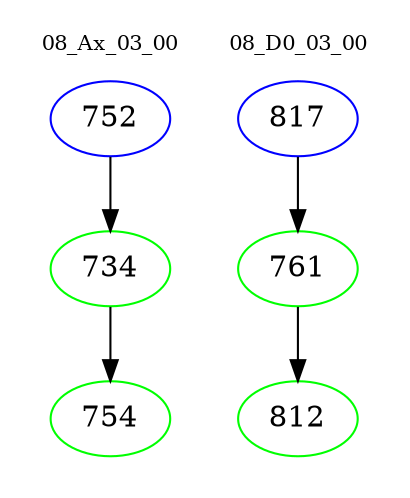 digraph{
subgraph cluster_0 {
color = white
label = "08_Ax_03_00";
fontsize=10;
T0_752 [label="752", color="blue"]
T0_752 -> T0_734 [color="black"]
T0_734 [label="734", color="green"]
T0_734 -> T0_754 [color="black"]
T0_754 [label="754", color="green"]
}
subgraph cluster_1 {
color = white
label = "08_D0_03_00";
fontsize=10;
T1_817 [label="817", color="blue"]
T1_817 -> T1_761 [color="black"]
T1_761 [label="761", color="green"]
T1_761 -> T1_812 [color="black"]
T1_812 [label="812", color="green"]
}
}
